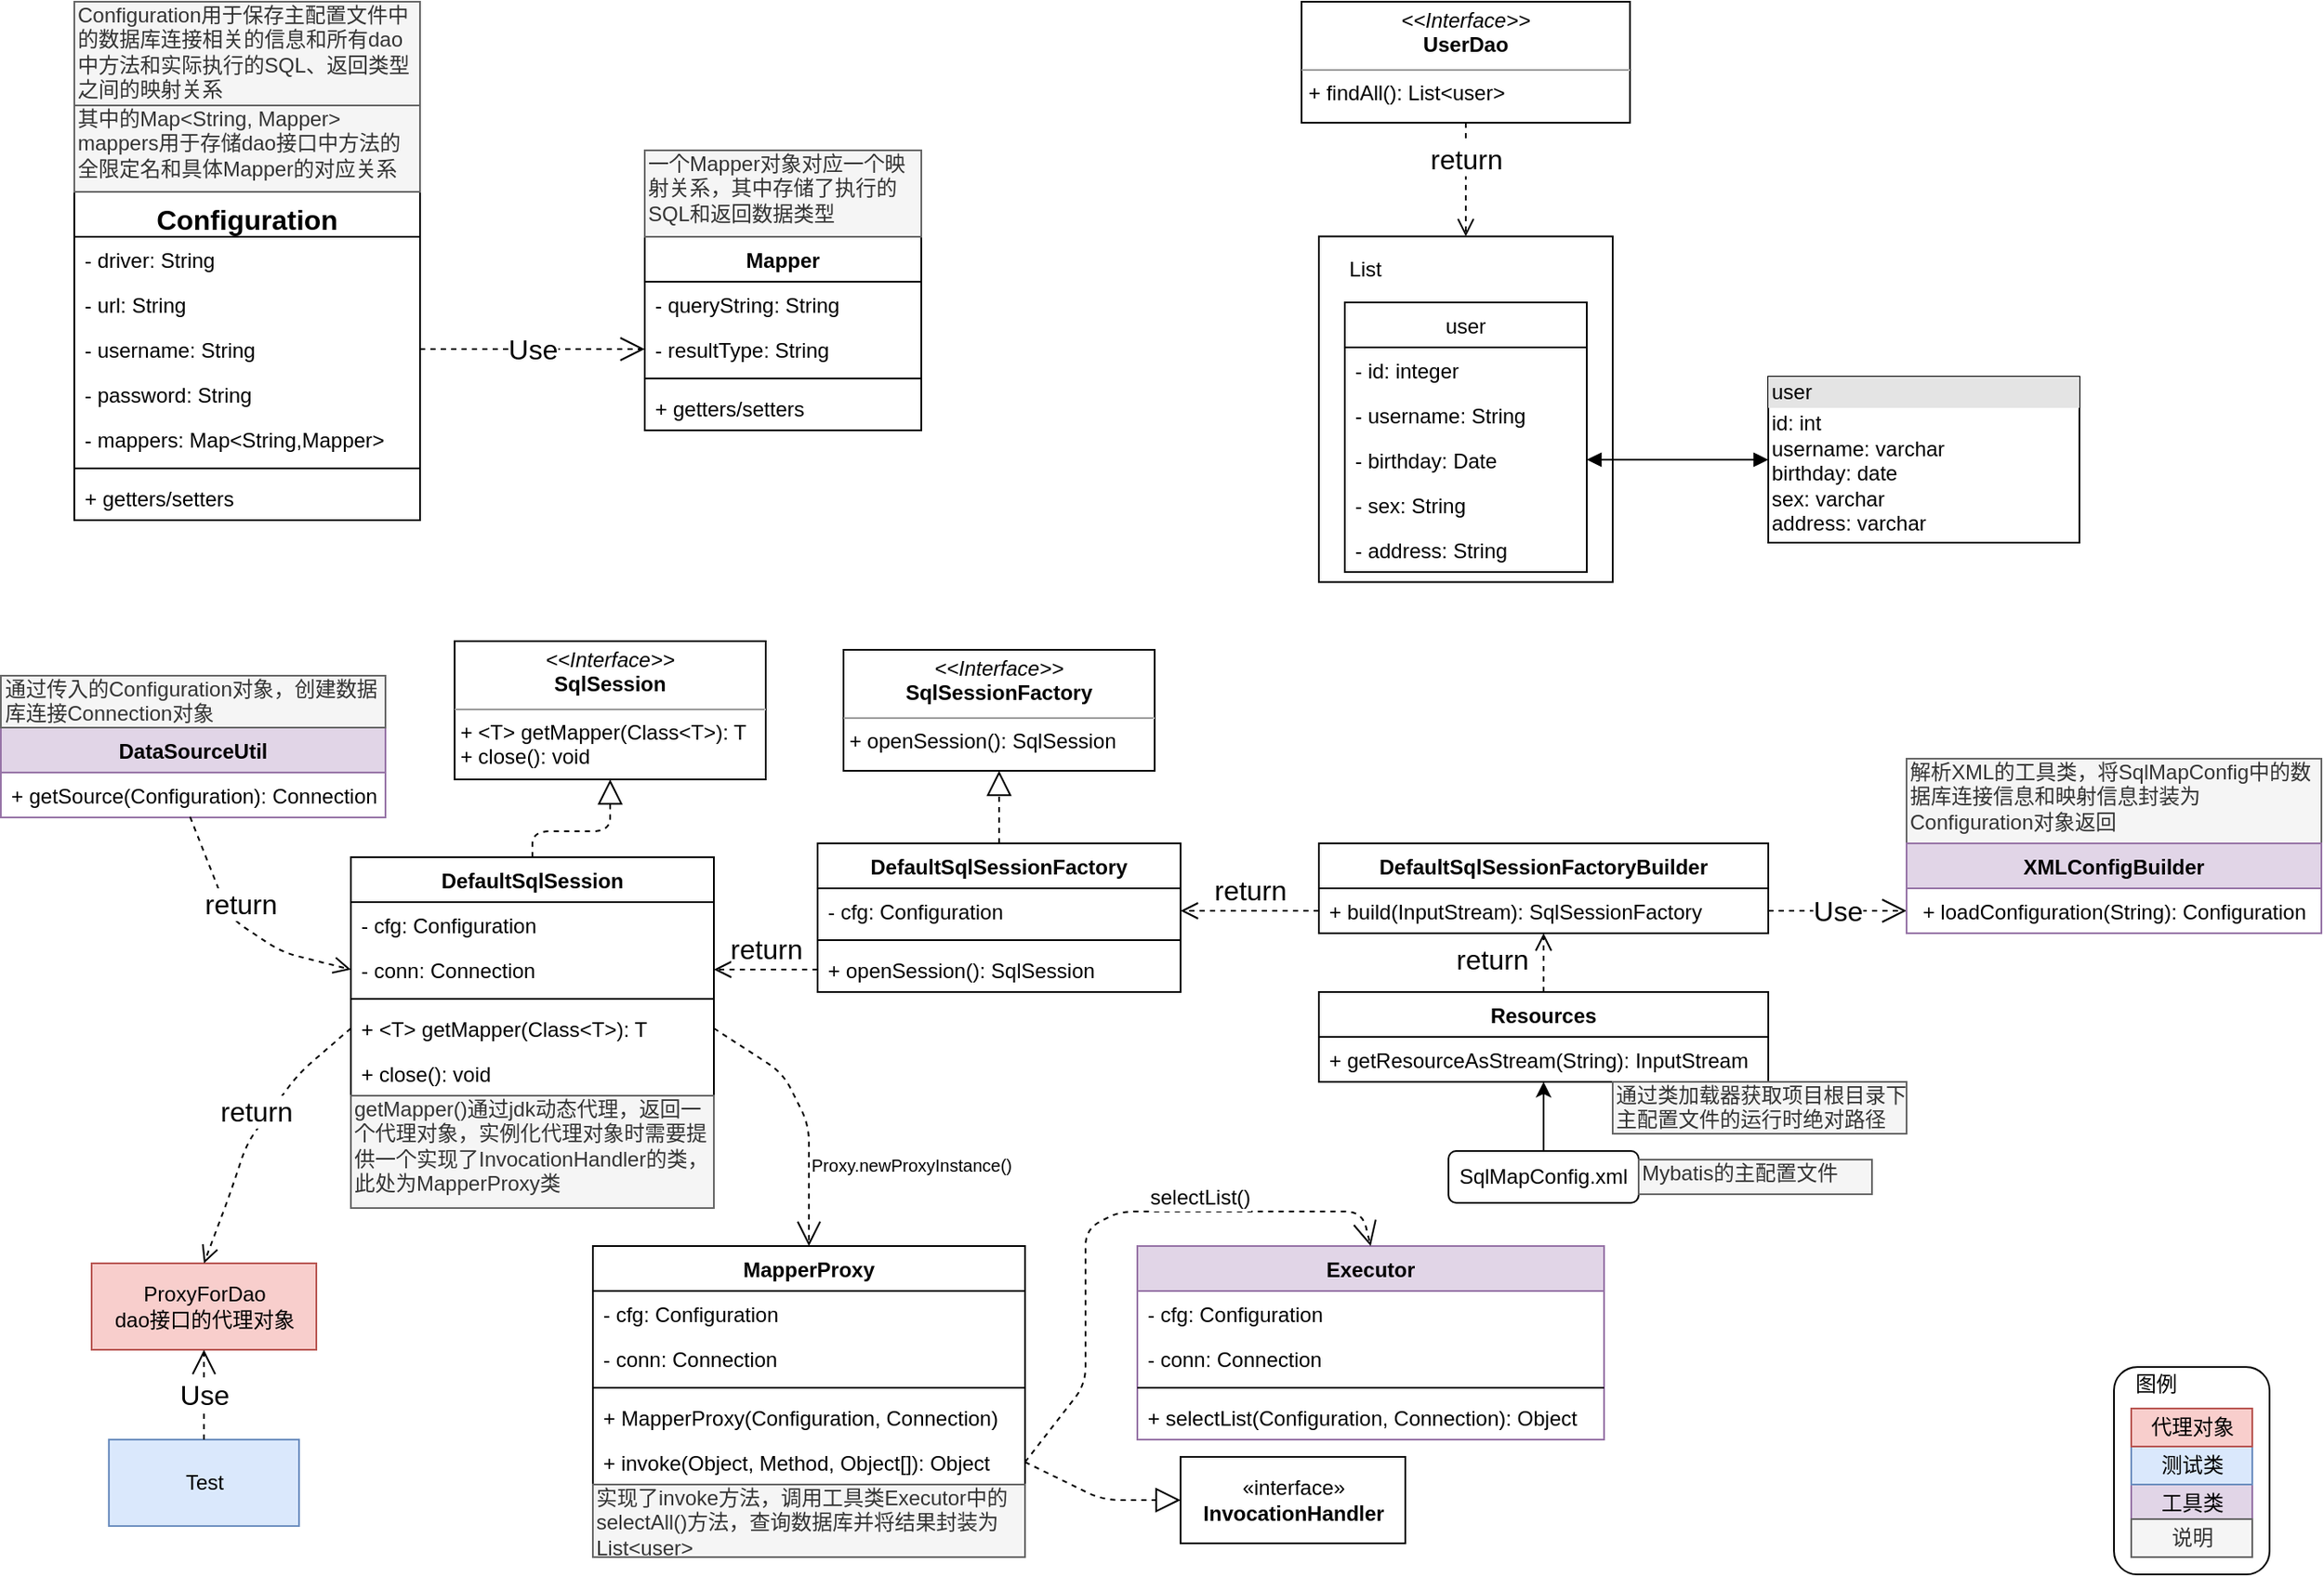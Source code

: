 <mxfile version="12.6.5" type="device"><diagram name="Page-1" id="9f46799a-70d6-7492-0946-bef42562c5a5"><mxGraphModel dx="1065" dy="695" grid="1" gridSize="10" guides="1" tooltips="1" connect="1" arrows="1" fold="1" page="1" pageScale="1" pageWidth="1390" pageHeight="980" background="#ffffff" math="0" shadow="0"><root><mxCell id="0"/><mxCell id="1" parent="0"/><mxCell id="4ibecpYtbdyCECvs_8Fl-6" value="Configuration" style="swimlane;fontStyle=1;align=center;verticalAlign=top;childLayout=stackLayout;horizontal=1;startSize=26;horizontalStack=0;resizeParent=1;resizeParentMax=0;resizeLast=0;collapsible=1;marginBottom=0;fontSize=16;" vertex="1" parent="1"><mxGeometry x="60" y="140" width="200" height="190" as="geometry"><mxRectangle x="300" y="260" width="140" height="26" as="alternateBounds"/></mxGeometry></mxCell><mxCell id="4ibecpYtbdyCECvs_8Fl-7" value="- driver: String" style="text;strokeColor=none;fillColor=none;align=left;verticalAlign=top;spacingLeft=4;spacingRight=4;overflow=hidden;rotatable=0;points=[[0,0.5],[1,0.5]];portConstraint=eastwest;" vertex="1" parent="4ibecpYtbdyCECvs_8Fl-6"><mxGeometry y="26" width="200" height="26" as="geometry"/></mxCell><mxCell id="4ibecpYtbdyCECvs_8Fl-13" value="- url: String" style="text;strokeColor=none;fillColor=none;align=left;verticalAlign=top;spacingLeft=4;spacingRight=4;overflow=hidden;rotatable=0;points=[[0,0.5],[1,0.5]];portConstraint=eastwest;" vertex="1" parent="4ibecpYtbdyCECvs_8Fl-6"><mxGeometry y="52" width="200" height="26" as="geometry"/></mxCell><mxCell id="4ibecpYtbdyCECvs_8Fl-14" value="- username: String" style="text;strokeColor=none;fillColor=none;align=left;verticalAlign=top;spacingLeft=4;spacingRight=4;overflow=hidden;rotatable=0;points=[[0,0.5],[1,0.5]];portConstraint=eastwest;" vertex="1" parent="4ibecpYtbdyCECvs_8Fl-6"><mxGeometry y="78" width="200" height="26" as="geometry"/></mxCell><mxCell id="4ibecpYtbdyCECvs_8Fl-15" value="- password: String" style="text;strokeColor=none;fillColor=none;align=left;verticalAlign=top;spacingLeft=4;spacingRight=4;overflow=hidden;rotatable=0;points=[[0,0.5],[1,0.5]];portConstraint=eastwest;" vertex="1" parent="4ibecpYtbdyCECvs_8Fl-6"><mxGeometry y="104" width="200" height="26" as="geometry"/></mxCell><mxCell id="4ibecpYtbdyCECvs_8Fl-16" value="- mappers: Map&lt;String,Mapper&gt;" style="text;strokeColor=none;fillColor=none;align=left;verticalAlign=top;spacingLeft=4;spacingRight=4;overflow=hidden;rotatable=0;points=[[0,0.5],[1,0.5]];portConstraint=eastwest;" vertex="1" parent="4ibecpYtbdyCECvs_8Fl-6"><mxGeometry y="130" width="200" height="26" as="geometry"/></mxCell><mxCell id="4ibecpYtbdyCECvs_8Fl-8" value="" style="line;strokeWidth=1;fillColor=none;align=left;verticalAlign=middle;spacingTop=-1;spacingLeft=3;spacingRight=3;rotatable=0;labelPosition=right;points=[];portConstraint=eastwest;" vertex="1" parent="4ibecpYtbdyCECvs_8Fl-6"><mxGeometry y="156" width="200" height="8" as="geometry"/></mxCell><mxCell id="4ibecpYtbdyCECvs_8Fl-9" value="+ getters/setters" style="text;strokeColor=none;fillColor=none;align=left;verticalAlign=top;spacingLeft=4;spacingRight=4;overflow=hidden;rotatable=0;points=[[0,0.5],[1,0.5]];portConstraint=eastwest;" vertex="1" parent="4ibecpYtbdyCECvs_8Fl-6"><mxGeometry y="164" width="200" height="26" as="geometry"/></mxCell><mxCell id="4ibecpYtbdyCECvs_8Fl-17" value="Mapper" style="swimlane;fontStyle=1;align=center;verticalAlign=top;childLayout=stackLayout;horizontal=1;startSize=26;horizontalStack=0;resizeParent=1;resizeParentMax=0;resizeLast=0;collapsible=1;marginBottom=0;" vertex="1" parent="1"><mxGeometry x="390" y="166" width="160" height="112" as="geometry"><mxRectangle x="330" y="40" width="80" height="26" as="alternateBounds"/></mxGeometry></mxCell><mxCell id="4ibecpYtbdyCECvs_8Fl-18" value="- queryString: String" style="text;strokeColor=none;fillColor=none;align=left;verticalAlign=top;spacingLeft=4;spacingRight=4;overflow=hidden;rotatable=0;points=[[0,0.5],[1,0.5]];portConstraint=eastwest;" vertex="1" parent="4ibecpYtbdyCECvs_8Fl-17"><mxGeometry y="26" width="160" height="26" as="geometry"/></mxCell><mxCell id="4ibecpYtbdyCECvs_8Fl-21" value="- resultType: String" style="text;strokeColor=none;fillColor=none;align=left;verticalAlign=top;spacingLeft=4;spacingRight=4;overflow=hidden;rotatable=0;points=[[0,0.5],[1,0.5]];portConstraint=eastwest;" vertex="1" parent="4ibecpYtbdyCECvs_8Fl-17"><mxGeometry y="52" width="160" height="26" as="geometry"/></mxCell><mxCell id="4ibecpYtbdyCECvs_8Fl-19" value="" style="line;strokeWidth=1;fillColor=none;align=left;verticalAlign=middle;spacingTop=-1;spacingLeft=3;spacingRight=3;rotatable=0;labelPosition=right;points=[];portConstraint=eastwest;" vertex="1" parent="4ibecpYtbdyCECvs_8Fl-17"><mxGeometry y="78" width="160" height="8" as="geometry"/></mxCell><mxCell id="4ibecpYtbdyCECvs_8Fl-22" value="+ getters/setters" style="text;strokeColor=none;fillColor=none;align=left;verticalAlign=top;spacingLeft=4;spacingRight=4;overflow=hidden;rotatable=0;points=[[0,0.5],[1,0.5]];portConstraint=eastwest;" vertex="1" parent="4ibecpYtbdyCECvs_8Fl-17"><mxGeometry y="86" width="160" height="26" as="geometry"/></mxCell><mxCell id="4ibecpYtbdyCECvs_8Fl-26" value="Use" style="endArrow=open;endSize=12;dashed=1;html=1;fontSize=16;entryX=0;entryY=0.5;entryDx=0;entryDy=0;exitX=1;exitY=0.5;exitDx=0;exitDy=0;" edge="1" parent="1" source="4ibecpYtbdyCECvs_8Fl-14" target="4ibecpYtbdyCECvs_8Fl-21"><mxGeometry width="160" relative="1" as="geometry"><mxPoint x="260" y="230" as="sourcePoint"/><mxPoint x="390" y="230" as="targetPoint"/></mxGeometry></mxCell><mxCell id="4ibecpYtbdyCECvs_8Fl-27" value="&lt;div style=&quot;box-sizing: border-box ; width: 100% ; background: #e4e4e4 ; padding: 2px&quot;&gt;user&lt;/div&gt;&lt;table style=&quot;width: 100% ; font-size: 1em&quot; cellpadding=&quot;2&quot; cellspacing=&quot;0&quot;&gt;&lt;tbody&gt;&lt;tr&gt;&lt;td&gt;id: int&amp;nbsp; &amp;nbsp; &amp;nbsp; &amp;nbsp; &amp;nbsp; &amp;nbsp;&amp;nbsp;&lt;br&gt;username: varchar&lt;br&gt;birthday: date&lt;br&gt;sex: varchar&lt;br&gt;address: varchar&lt;/td&gt;&lt;td&gt;&lt;br&gt;&lt;/td&gt;&lt;/tr&gt;&lt;tr&gt;&lt;td&gt;&lt;br&gt;&lt;/td&gt;&lt;td&gt;&lt;br&gt;&lt;/td&gt;&lt;/tr&gt;&lt;tr&gt;&lt;td&gt;&lt;/td&gt;&lt;td&gt;&lt;br&gt;&lt;/td&gt;&lt;/tr&gt;&lt;/tbody&gt;&lt;/table&gt;" style="verticalAlign=top;align=left;overflow=fill;html=1;fillColor=none;gradientColor=none;" vertex="1" parent="1"><mxGeometry x="1040" y="247" width="180" height="96" as="geometry"/></mxCell><mxCell id="4ibecpYtbdyCECvs_8Fl-28" value="user" style="swimlane;fontStyle=0;childLayout=stackLayout;horizontal=1;startSize=26;fillColor=none;horizontalStack=0;resizeParent=1;resizeParentMax=0;resizeLast=0;collapsible=1;marginBottom=0;" vertex="1" parent="1"><mxGeometry x="795" y="204" width="140" height="156" as="geometry"/></mxCell><mxCell id="4ibecpYtbdyCECvs_8Fl-29" value="- id: integer" style="text;strokeColor=none;fillColor=none;align=left;verticalAlign=top;spacingLeft=4;spacingRight=4;overflow=hidden;rotatable=0;points=[[0,0.5],[1,0.5]];portConstraint=eastwest;" vertex="1" parent="4ibecpYtbdyCECvs_8Fl-28"><mxGeometry y="26" width="140" height="26" as="geometry"/></mxCell><mxCell id="4ibecpYtbdyCECvs_8Fl-30" value="- username: String" style="text;strokeColor=none;fillColor=none;align=left;verticalAlign=top;spacingLeft=4;spacingRight=4;overflow=hidden;rotatable=0;points=[[0,0.5],[1,0.5]];portConstraint=eastwest;" vertex="1" parent="4ibecpYtbdyCECvs_8Fl-28"><mxGeometry y="52" width="140" height="26" as="geometry"/></mxCell><mxCell id="4ibecpYtbdyCECvs_8Fl-31" value="- birthday: Date" style="text;strokeColor=none;fillColor=none;align=left;verticalAlign=top;spacingLeft=4;spacingRight=4;overflow=hidden;rotatable=0;points=[[0,0.5],[1,0.5]];portConstraint=eastwest;" vertex="1" parent="4ibecpYtbdyCECvs_8Fl-28"><mxGeometry y="78" width="140" height="26" as="geometry"/></mxCell><mxCell id="4ibecpYtbdyCECvs_8Fl-32" value="- sex: String" style="text;strokeColor=none;fillColor=none;align=left;verticalAlign=top;spacingLeft=4;spacingRight=4;overflow=hidden;rotatable=0;points=[[0,0.5],[1,0.5]];portConstraint=eastwest;" vertex="1" parent="4ibecpYtbdyCECvs_8Fl-28"><mxGeometry y="104" width="140" height="26" as="geometry"/></mxCell><mxCell id="4ibecpYtbdyCECvs_8Fl-33" value="- address: String" style="text;strokeColor=none;fillColor=none;align=left;verticalAlign=top;spacingLeft=4;spacingRight=4;overflow=hidden;rotatable=0;points=[[0,0.5],[1,0.5]];portConstraint=eastwest;" vertex="1" parent="4ibecpYtbdyCECvs_8Fl-28"><mxGeometry y="130" width="140" height="26" as="geometry"/></mxCell><mxCell id="4ibecpYtbdyCECvs_8Fl-36" value="DefaultSqlSession" style="swimlane;fontStyle=1;align=center;verticalAlign=top;childLayout=stackLayout;horizontal=1;startSize=26;horizontalStack=0;resizeParent=1;resizeParentMax=0;resizeLast=0;collapsible=1;marginBottom=0;fillColor=none;gradientColor=none;" vertex="1" parent="1"><mxGeometry x="220" y="525" width="210" height="138" as="geometry"/></mxCell><mxCell id="4ibecpYtbdyCECvs_8Fl-37" value="- cfg: Configuration" style="text;strokeColor=none;fillColor=none;align=left;verticalAlign=top;spacingLeft=4;spacingRight=4;overflow=hidden;rotatable=0;points=[[0,0.5],[1,0.5]];portConstraint=eastwest;" vertex="1" parent="4ibecpYtbdyCECvs_8Fl-36"><mxGeometry y="26" width="210" height="26" as="geometry"/></mxCell><mxCell id="4ibecpYtbdyCECvs_8Fl-40" value="- conn: Connection" style="text;strokeColor=none;fillColor=none;align=left;verticalAlign=top;spacingLeft=4;spacingRight=4;overflow=hidden;rotatable=0;points=[[0,0.5],[1,0.5]];portConstraint=eastwest;" vertex="1" parent="4ibecpYtbdyCECvs_8Fl-36"><mxGeometry y="52" width="210" height="26" as="geometry"/></mxCell><mxCell id="4ibecpYtbdyCECvs_8Fl-38" value="" style="line;strokeWidth=1;fillColor=none;align=left;verticalAlign=middle;spacingTop=-1;spacingLeft=3;spacingRight=3;rotatable=0;labelPosition=right;points=[];portConstraint=eastwest;" vertex="1" parent="4ibecpYtbdyCECvs_8Fl-36"><mxGeometry y="78" width="210" height="8" as="geometry"/></mxCell><mxCell id="4ibecpYtbdyCECvs_8Fl-39" value="+ &lt;T&gt; getMapper(Class&lt;T&gt;): T" style="text;strokeColor=none;fillColor=none;align=left;verticalAlign=top;spacingLeft=4;spacingRight=4;overflow=hidden;rotatable=0;points=[[0,0.5],[1,0.5]];portConstraint=eastwest;" vertex="1" parent="4ibecpYtbdyCECvs_8Fl-36"><mxGeometry y="86" width="210" height="26" as="geometry"/></mxCell><mxCell id="4ibecpYtbdyCECvs_8Fl-41" value="+ close(): void" style="text;strokeColor=none;fillColor=none;align=left;verticalAlign=top;spacingLeft=4;spacingRight=4;overflow=hidden;rotatable=0;points=[[0,0.5],[1,0.5]];portConstraint=eastwest;" vertex="1" parent="4ibecpYtbdyCECvs_8Fl-36"><mxGeometry y="112" width="210" height="26" as="geometry"/></mxCell><mxCell id="4ibecpYtbdyCECvs_8Fl-42" value="" style="endArrow=block;dashed=1;endFill=0;endSize=12;html=1;fontSize=16;exitX=0.5;exitY=0;exitDx=0;exitDy=0;entryX=0.5;entryY=1;entryDx=0;entryDy=0;" edge="1" parent="1" source="4ibecpYtbdyCECvs_8Fl-36" target="4ibecpYtbdyCECvs_8Fl-58"><mxGeometry width="160" relative="1" as="geometry"><mxPoint x="220" y="685" as="sourcePoint"/><mxPoint x="325" y="465" as="targetPoint"/><Array as="points"><mxPoint x="325" y="510"/><mxPoint x="370" y="510"/></Array></mxGeometry></mxCell><mxCell id="4ibecpYtbdyCECvs_8Fl-43" value="DefaultSqlSessionFactory" style="swimlane;fontStyle=1;align=center;verticalAlign=top;childLayout=stackLayout;horizontal=1;startSize=26;horizontalStack=0;resizeParent=1;resizeParentMax=0;resizeLast=0;collapsible=1;marginBottom=0;fillColor=none;gradientColor=none;" vertex="1" parent="1"><mxGeometry x="490" y="517" width="210" height="86" as="geometry"/></mxCell><mxCell id="4ibecpYtbdyCECvs_8Fl-44" value="- cfg: Configuration" style="text;strokeColor=none;fillColor=none;align=left;verticalAlign=top;spacingLeft=4;spacingRight=4;overflow=hidden;rotatable=0;points=[[0,0.5],[1,0.5]];portConstraint=eastwest;" vertex="1" parent="4ibecpYtbdyCECvs_8Fl-43"><mxGeometry y="26" width="210" height="26" as="geometry"/></mxCell><mxCell id="4ibecpYtbdyCECvs_8Fl-46" value="" style="line;strokeWidth=1;fillColor=none;align=left;verticalAlign=middle;spacingTop=-1;spacingLeft=3;spacingRight=3;rotatable=0;labelPosition=right;points=[];portConstraint=eastwest;" vertex="1" parent="4ibecpYtbdyCECvs_8Fl-43"><mxGeometry y="52" width="210" height="8" as="geometry"/></mxCell><mxCell id="4ibecpYtbdyCECvs_8Fl-47" value="+ openSession(): SqlSession" style="text;strokeColor=none;fillColor=none;align=left;verticalAlign=top;spacingLeft=4;spacingRight=4;overflow=hidden;rotatable=0;points=[[0,0.5],[1,0.5]];portConstraint=eastwest;" vertex="1" parent="4ibecpYtbdyCECvs_8Fl-43"><mxGeometry y="60" width="210" height="26" as="geometry"/></mxCell><mxCell id="4ibecpYtbdyCECvs_8Fl-49" value="" style="endArrow=block;dashed=1;endFill=0;endSize=12;html=1;fontSize=16;entryX=0.5;entryY=1;entryDx=0;entryDy=0;exitX=0.5;exitY=0;exitDx=0;exitDy=0;" edge="1" parent="1" source="4ibecpYtbdyCECvs_8Fl-43" target="4ibecpYtbdyCECvs_8Fl-61"><mxGeometry width="160" relative="1" as="geometry"><mxPoint x="590" y="525" as="sourcePoint"/><mxPoint x="595" y="465" as="targetPoint"/></mxGeometry></mxCell><mxCell id="4ibecpYtbdyCECvs_8Fl-51" value="DefaultSqlSessionFactoryBuilder" style="swimlane;fontStyle=1;align=center;verticalAlign=top;childLayout=stackLayout;horizontal=1;startSize=26;horizontalStack=0;resizeParent=1;resizeParentMax=0;resizeLast=0;collapsible=1;marginBottom=0;fillColor=none;gradientColor=none;" vertex="1" parent="1"><mxGeometry x="780" y="517" width="260" height="52" as="geometry"/></mxCell><mxCell id="4ibecpYtbdyCECvs_8Fl-54" value="+ build(InputStream): SqlSessionFactory" style="text;strokeColor=none;fillColor=none;align=left;verticalAlign=top;spacingLeft=4;spacingRight=4;overflow=hidden;rotatable=0;points=[[0,0.5],[1,0.5]];portConstraint=eastwest;" vertex="1" parent="4ibecpYtbdyCECvs_8Fl-51"><mxGeometry y="26" width="260" height="26" as="geometry"/></mxCell><mxCell id="4ibecpYtbdyCECvs_8Fl-58" value="&lt;p style=&quot;margin: 0px ; margin-top: 4px ; text-align: center&quot;&gt;&lt;i&gt;&amp;lt;&amp;lt;Interface&amp;gt;&amp;gt;&lt;/i&gt;&lt;br&gt;&lt;b&gt;SqlSession&lt;/b&gt;&lt;br&gt;&lt;/p&gt;&lt;hr size=&quot;1&quot;&gt;&lt;p style=&quot;margin: 0px ; margin-left: 4px&quot;&gt;&lt;/p&gt;&amp;nbsp;+ &amp;lt;T&amp;gt; getMapper(Class&amp;lt;T&amp;gt;): T&lt;br&gt;&lt;span&gt;&amp;nbsp;+ close(): void&lt;/span&gt;" style="verticalAlign=top;align=left;overflow=fill;fontSize=12;fontFamily=Helvetica;html=1;fillColor=none;gradientColor=none;" vertex="1" parent="1"><mxGeometry x="280" y="400" width="180" height="80" as="geometry"/></mxCell><mxCell id="4ibecpYtbdyCECvs_8Fl-61" value="&lt;p style=&quot;margin: 0px ; margin-top: 4px ; text-align: center&quot;&gt;&lt;i&gt;&amp;lt;&amp;lt;Interface&amp;gt;&amp;gt;&lt;/i&gt;&lt;br&gt;&lt;b&gt;SqlSessionFactory&lt;/b&gt;&lt;br&gt;&lt;/p&gt;&lt;hr size=&quot;1&quot;&gt;&lt;p style=&quot;margin: 0px ; margin-left: 4px&quot;&gt;&lt;/p&gt;&amp;nbsp;+ openSession(): SqlSession" style="verticalAlign=top;align=left;overflow=fill;fontSize=12;fontFamily=Helvetica;html=1;fillColor=none;gradientColor=none;" vertex="1" parent="1"><mxGeometry x="505" y="405" width="180" height="70" as="geometry"/></mxCell><mxCell id="4ibecpYtbdyCECvs_8Fl-62" value="return" style="html=1;verticalAlign=bottom;endArrow=open;dashed=1;endSize=8;fontSize=16;exitX=0;exitY=0.5;exitDx=0;exitDy=0;entryX=1;entryY=0.5;entryDx=0;entryDy=0;" edge="1" parent="1" source="4ibecpYtbdyCECvs_8Fl-54" target="4ibecpYtbdyCECvs_8Fl-44"><mxGeometry relative="1" as="geometry"><mxPoint x="790" y="625" as="sourcePoint"/><mxPoint x="710" y="625" as="targetPoint"/></mxGeometry></mxCell><mxCell id="4ibecpYtbdyCECvs_8Fl-63" value="return" style="html=1;verticalAlign=bottom;endArrow=open;dashed=1;endSize=8;fontSize=16;exitX=0;exitY=0.5;exitDx=0;exitDy=0;entryX=1;entryY=0.5;entryDx=0;entryDy=0;" edge="1" parent="1" source="4ibecpYtbdyCECvs_8Fl-47" target="4ibecpYtbdyCECvs_8Fl-40"><mxGeometry relative="1" as="geometry"><mxPoint x="520.0" y="635" as="sourcePoint"/><mxPoint x="440" y="635" as="targetPoint"/></mxGeometry></mxCell><mxCell id="4ibecpYtbdyCECvs_8Fl-64" value="ProxyForDao&lt;br&gt;dao接口的代理对象" style="html=1;fillColor=#f8cecc;strokeColor=#b85450;" vertex="1" parent="1"><mxGeometry x="70" y="760" width="130" height="50" as="geometry"/></mxCell><mxCell id="4ibecpYtbdyCECvs_8Fl-65" value="return" style="html=1;verticalAlign=bottom;endArrow=open;dashed=1;endSize=8;fontSize=16;entryX=0.5;entryY=0;entryDx=0;entryDy=0;exitX=0;exitY=0.5;exitDx=0;exitDy=0;" edge="1" parent="1" source="4ibecpYtbdyCECvs_8Fl-39" target="4ibecpYtbdyCECvs_8Fl-64"><mxGeometry relative="1" as="geometry"><mxPoint x="500" y="600.0" as="sourcePoint"/><mxPoint x="440" y="600.0" as="targetPoint"/><Array as="points"><mxPoint x="190" y="650"/><mxPoint x="160" y="690"/><mxPoint x="150" y="720"/></Array></mxGeometry></mxCell><mxCell id="4ibecpYtbdyCECvs_8Fl-67" value="" style="endArrow=block;startArrow=block;endFill=1;startFill=1;html=1;fontSize=16;exitX=1;exitY=0.5;exitDx=0;exitDy=0;entryX=0;entryY=0.5;entryDx=0;entryDy=0;" edge="1" parent="1" source="4ibecpYtbdyCECvs_8Fl-31" target="4ibecpYtbdyCECvs_8Fl-27"><mxGeometry width="160" relative="1" as="geometry"><mxPoint x="860" y="454" as="sourcePoint"/><mxPoint x="1020" y="454" as="targetPoint"/></mxGeometry></mxCell><mxCell id="4ibecpYtbdyCECvs_8Fl-68" value="&lt;p style=&quot;margin: 0px ; margin-top: 4px ; text-align: center&quot;&gt;&lt;i&gt;&amp;lt;&amp;lt;Interface&amp;gt;&amp;gt;&lt;/i&gt;&lt;br&gt;&lt;b&gt;UserDao&lt;/b&gt;&lt;/p&gt;&lt;hr size=&quot;1&quot;&gt;&lt;p style=&quot;margin: 0px ; margin-left: 4px&quot;&gt;&lt;/p&gt;&lt;p style=&quot;margin: 0px ; margin-left: 4px&quot;&gt;+ findAll(): List&amp;lt;user&amp;gt;&lt;br&gt;&lt;br&gt;&lt;/p&gt;" style="verticalAlign=top;align=left;overflow=fill;fontSize=12;fontFamily=Helvetica;html=1;fillColor=none;gradientColor=none;" vertex="1" parent="1"><mxGeometry x="770" y="30" width="190" height="70" as="geometry"/></mxCell><mxCell id="4ibecpYtbdyCECvs_8Fl-70" value="return" style="html=1;verticalAlign=bottom;endArrow=open;dashed=1;endSize=8;fontSize=16;exitX=0.5;exitY=1;exitDx=0;exitDy=0;entryX=0.5;entryY=0;entryDx=0;entryDy=0;" edge="1" parent="1" source="4ibecpYtbdyCECvs_8Fl-68" target="4ibecpYtbdyCECvs_8Fl-71"><mxGeometry relative="1" as="geometry"><mxPoint x="930" y="150" as="sourcePoint"/><mxPoint x="850" y="150" as="targetPoint"/></mxGeometry></mxCell><mxCell id="4ibecpYtbdyCECvs_8Fl-73" value="" style="group" vertex="1" connectable="0" parent="1"><mxGeometry x="780" y="170" width="170" height="200" as="geometry"/></mxCell><mxCell id="4ibecpYtbdyCECvs_8Fl-71" value="" style="rounded=0;whiteSpace=wrap;html=1;fillColor=none;gradientColor=none;" vertex="1" parent="4ibecpYtbdyCECvs_8Fl-73"><mxGeometry y="-4.211" width="170" height="200" as="geometry"/></mxCell><mxCell id="4ibecpYtbdyCECvs_8Fl-72" value="List" style="text;html=1;strokeColor=none;fillColor=none;align=center;verticalAlign=middle;whiteSpace=wrap;rounded=0;" vertex="1" parent="4ibecpYtbdyCECvs_8Fl-73"><mxGeometry x="8.947" y="4.211" width="35.789" height="21.053" as="geometry"/></mxCell><mxCell id="4ibecpYtbdyCECvs_8Fl-74" value="Resources" style="swimlane;fontStyle=1;align=center;verticalAlign=top;childLayout=stackLayout;horizontal=1;startSize=26;horizontalStack=0;resizeParent=1;resizeParentMax=0;resizeLast=0;collapsible=1;marginBottom=0;fillColor=none;gradientColor=none;" vertex="1" parent="1"><mxGeometry x="780" y="603" width="260" height="52" as="geometry"/></mxCell><mxCell id="4ibecpYtbdyCECvs_8Fl-75" value="+ getResourceAsStream(String): InputStream" style="text;strokeColor=none;fillColor=none;align=left;verticalAlign=top;spacingLeft=4;spacingRight=4;overflow=hidden;rotatable=0;points=[[0,0.5],[1,0.5]];portConstraint=eastwest;" vertex="1" parent="4ibecpYtbdyCECvs_8Fl-74"><mxGeometry y="26" width="260" height="26" as="geometry"/></mxCell><mxCell id="4ibecpYtbdyCECvs_8Fl-76" value="return" style="html=1;verticalAlign=bottom;endArrow=open;dashed=1;endSize=8;fontSize=16;exitX=0.5;exitY=0;exitDx=0;exitDy=0;entryX=0.5;entryY=1;entryDx=0;entryDy=0;" edge="1" parent="1" source="4ibecpYtbdyCECvs_8Fl-74" target="4ibecpYtbdyCECvs_8Fl-51"><mxGeometry x="-0.565" y="30" relative="1" as="geometry"><mxPoint x="750" y="665" as="sourcePoint"/><mxPoint x="910" y="585" as="targetPoint"/><mxPoint as="offset"/></mxGeometry></mxCell><mxCell id="4ibecpYtbdyCECvs_8Fl-80" style="edgeStyle=orthogonalEdgeStyle;rounded=0;orthogonalLoop=1;jettySize=auto;html=1;fontSize=16;exitX=0.5;exitY=0;exitDx=0;exitDy=0;" edge="1" parent="1" source="4ibecpYtbdyCECvs_8Fl-79" target="4ibecpYtbdyCECvs_8Fl-74"><mxGeometry relative="1" as="geometry"/></mxCell><mxCell id="4ibecpYtbdyCECvs_8Fl-79" value="SqlMapConfig.xml" style="rounded=1;whiteSpace=wrap;html=1;fillColor=none;gradientColor=none;" vertex="1" parent="1"><mxGeometry x="855" y="695" width="110" height="30" as="geometry"/></mxCell><mxCell id="4ibecpYtbdyCECvs_8Fl-83" value="Use" style="endArrow=open;endSize=12;dashed=1;html=1;fontSize=16;exitX=1;exitY=0.5;exitDx=0;exitDy=0;entryX=0;entryY=0.5;entryDx=0;entryDy=0;" edge="1" parent="1" source="4ibecpYtbdyCECvs_8Fl-54" target="4ibecpYtbdyCECvs_8Fl-126"><mxGeometry width="160" relative="1" as="geometry"><mxPoint x="1070" y="625" as="sourcePoint"/><mxPoint x="1120" y="556.5" as="targetPoint"/></mxGeometry></mxCell><mxCell id="4ibecpYtbdyCECvs_8Fl-84" value="Configuration用于保存主配置文件中的数据库连接相关的信息和所有dao中方法和实际执行的SQL、返回类型之间的映射关系" style="shape=note;whiteSpace=wrap;html=1;size=0;verticalAlign=top;align=left;spacingTop=-6;fillColor=#f5f5f5;strokeColor=#666666;fontColor=#333333;" vertex="1" parent="1"><mxGeometry x="60" y="30" width="200" height="60" as="geometry"/></mxCell><mxCell id="4ibecpYtbdyCECvs_8Fl-85" value="一个Mapper对象对应一个映射关系，其中存储了执行的SQL和返回数据类型" style="shape=note;whiteSpace=wrap;html=1;size=0;verticalAlign=top;align=left;spacingTop=-6;fillColor=#f5f5f5;strokeColor=#666666;fontColor=#333333;" vertex="1" parent="1"><mxGeometry x="390" y="116" width="160" height="50" as="geometry"/></mxCell><mxCell id="4ibecpYtbdyCECvs_8Fl-86" value="其中的Map&amp;lt;String, Mapper&amp;gt; mappers用于存储dao接口中方法的全限定名和具体Mapper的对应关系" style="shape=note;whiteSpace=wrap;html=1;size=0;verticalAlign=top;align=left;spacingTop=-6;fillColor=#f5f5f5;strokeColor=#666666;fontColor=#333333;" vertex="1" parent="1"><mxGeometry x="60" y="90" width="200" height="50" as="geometry"/></mxCell><mxCell id="4ibecpYtbdyCECvs_8Fl-87" value="通过类加载器获取项目根目录下主配置文件的运行时绝对路径" style="shape=note;whiteSpace=wrap;html=1;size=0;verticalAlign=top;align=left;spacingTop=-6;fillColor=#f5f5f5;strokeColor=#666666;fontColor=#333333;" vertex="1" parent="1"><mxGeometry x="950" y="655" width="170" height="30" as="geometry"/></mxCell><mxCell id="4ibecpYtbdyCECvs_8Fl-88" value="getMapper()通过jdk动态代理，返回一个代理对象，实例化代理对象时需要提供一个实现了InvocationHandler的类，此处为MapperProxy类" style="shape=note;whiteSpace=wrap;html=1;size=0;verticalAlign=top;align=left;spacingTop=-6;fillColor=#f5f5f5;strokeColor=#666666;fontColor=#333333;" vertex="1" parent="1"><mxGeometry x="220" y="663" width="210" height="65" as="geometry"/></mxCell><mxCell id="4ibecpYtbdyCECvs_8Fl-89" value="MapperProxy" style="swimlane;fontStyle=1;align=center;verticalAlign=top;childLayout=stackLayout;horizontal=1;startSize=26;horizontalStack=0;resizeParent=1;resizeParentMax=0;resizeLast=0;collapsible=1;marginBottom=0;fillColor=none;gradientColor=none;" vertex="1" parent="1"><mxGeometry x="360" y="750" width="250" height="138" as="geometry"/></mxCell><mxCell id="4ibecpYtbdyCECvs_8Fl-90" value="- cfg: Configuration" style="text;strokeColor=none;fillColor=none;align=left;verticalAlign=top;spacingLeft=4;spacingRight=4;overflow=hidden;rotatable=0;points=[[0,0.5],[1,0.5]];portConstraint=eastwest;" vertex="1" parent="4ibecpYtbdyCECvs_8Fl-89"><mxGeometry y="26" width="250" height="26" as="geometry"/></mxCell><mxCell id="4ibecpYtbdyCECvs_8Fl-93" value="- conn: Connection" style="text;strokeColor=none;fillColor=none;align=left;verticalAlign=top;spacingLeft=4;spacingRight=4;overflow=hidden;rotatable=0;points=[[0,0.5],[1,0.5]];portConstraint=eastwest;" vertex="1" parent="4ibecpYtbdyCECvs_8Fl-89"><mxGeometry y="52" width="250" height="26" as="geometry"/></mxCell><mxCell id="4ibecpYtbdyCECvs_8Fl-91" value="" style="line;strokeWidth=1;fillColor=none;align=left;verticalAlign=middle;spacingTop=-1;spacingLeft=3;spacingRight=3;rotatable=0;labelPosition=right;points=[];portConstraint=eastwest;" vertex="1" parent="4ibecpYtbdyCECvs_8Fl-89"><mxGeometry y="78" width="250" height="8" as="geometry"/></mxCell><mxCell id="4ibecpYtbdyCECvs_8Fl-92" value="+ MapperProxy(Configuration, Connection)" style="text;strokeColor=none;fillColor=none;align=left;verticalAlign=top;spacingLeft=4;spacingRight=4;overflow=hidden;rotatable=0;points=[[0,0.5],[1,0.5]];portConstraint=eastwest;" vertex="1" parent="4ibecpYtbdyCECvs_8Fl-89"><mxGeometry y="86" width="250" height="26" as="geometry"/></mxCell><mxCell id="4ibecpYtbdyCECvs_8Fl-94" value="+ invoke(Object, Method, Object[]): Object" style="text;strokeColor=none;fillColor=none;align=left;verticalAlign=top;spacingLeft=4;spacingRight=4;overflow=hidden;rotatable=0;points=[[0,0.5],[1,0.5]];portConstraint=eastwest;" vertex="1" parent="4ibecpYtbdyCECvs_8Fl-89"><mxGeometry y="112" width="250" height="26" as="geometry"/></mxCell><mxCell id="4ibecpYtbdyCECvs_8Fl-95" value="«interface»&lt;br&gt;&lt;b&gt;InvocationHandler&lt;/b&gt;" style="html=1;fillColor=none;gradientColor=none;" vertex="1" parent="1"><mxGeometry x="700" y="872" width="130" height="50" as="geometry"/></mxCell><mxCell id="4ibecpYtbdyCECvs_8Fl-96" value="" style="endArrow=block;dashed=1;endFill=0;endSize=12;html=1;fontSize=16;exitX=1;exitY=0.5;exitDx=0;exitDy=0;entryX=0;entryY=0.5;entryDx=0;entryDy=0;" edge="1" parent="1" source="4ibecpYtbdyCECvs_8Fl-94" target="4ibecpYtbdyCECvs_8Fl-95"><mxGeometry width="160" relative="1" as="geometry"><mxPoint x="625" y="890" as="sourcePoint"/><mxPoint x="785" y="890" as="targetPoint"/><Array as="points"><mxPoint x="655" y="897"/></Array></mxGeometry></mxCell><mxCell id="4ibecpYtbdyCECvs_8Fl-97" value="&lt;font style=&quot;font-size: 10px ; line-height: 120%&quot;&gt;Proxy.newProxyInstance()&lt;/font&gt;" style="endArrow=open;endSize=12;dashed=1;html=1;fontSize=16;exitX=1;exitY=0.5;exitDx=0;exitDy=0;entryX=0.5;entryY=0;entryDx=0;entryDy=0;" edge="1" parent="1" source="4ibecpYtbdyCECvs_8Fl-39" target="4ibecpYtbdyCECvs_8Fl-89"><mxGeometry x="0.348" y="59" width="160" relative="1" as="geometry"><mxPoint x="510" y="640" as="sourcePoint"/><mxPoint x="670" y="640" as="targetPoint"/><Array as="points"><mxPoint x="470" y="650"/><mxPoint x="485" y="680"/></Array><mxPoint as="offset"/></mxGeometry></mxCell><mxCell id="4ibecpYtbdyCECvs_8Fl-102" value="Executor" style="swimlane;fontStyle=1;align=center;verticalAlign=top;childLayout=stackLayout;horizontal=1;startSize=26;horizontalStack=0;resizeParent=1;resizeParentMax=0;resizeLast=0;collapsible=1;marginBottom=0;fillColor=#e1d5e7;strokeColor=#9673a6;" vertex="1" parent="1"><mxGeometry x="675" y="750" width="270" height="112" as="geometry"/></mxCell><mxCell id="4ibecpYtbdyCECvs_8Fl-99" value="- cfg: Configuration" style="text;strokeColor=none;fillColor=none;align=left;verticalAlign=top;spacingLeft=4;spacingRight=4;overflow=hidden;rotatable=0;points=[[0,0.5],[1,0.5]];portConstraint=eastwest;" vertex="1" parent="4ibecpYtbdyCECvs_8Fl-102"><mxGeometry y="26" width="270" height="26" as="geometry"/></mxCell><mxCell id="4ibecpYtbdyCECvs_8Fl-100" value="- conn: Connection" style="text;strokeColor=none;fillColor=none;align=left;verticalAlign=top;spacingLeft=4;spacingRight=4;overflow=hidden;rotatable=0;points=[[0,0.5],[1,0.5]];portConstraint=eastwest;" vertex="1" parent="4ibecpYtbdyCECvs_8Fl-102"><mxGeometry y="52" width="270" height="26" as="geometry"/></mxCell><mxCell id="4ibecpYtbdyCECvs_8Fl-104" value="" style="line;strokeWidth=1;fillColor=none;align=left;verticalAlign=middle;spacingTop=-1;spacingLeft=3;spacingRight=3;rotatable=0;labelPosition=right;points=[];portConstraint=eastwest;" vertex="1" parent="4ibecpYtbdyCECvs_8Fl-102"><mxGeometry y="78" width="270" height="8" as="geometry"/></mxCell><mxCell id="4ibecpYtbdyCECvs_8Fl-105" value="+ selectList(Configuration, Connection): Object" style="text;strokeColor=none;fillColor=none;align=left;verticalAlign=top;spacingLeft=4;spacingRight=4;overflow=hidden;rotatable=0;points=[[0,0.5],[1,0.5]];portConstraint=eastwest;" vertex="1" parent="4ibecpYtbdyCECvs_8Fl-102"><mxGeometry y="86" width="270" height="26" as="geometry"/></mxCell><mxCell id="4ibecpYtbdyCECvs_8Fl-106" value="&lt;font style=&quot;font-size: 12px&quot;&gt;selectList()&lt;/font&gt;" style="endArrow=open;endSize=12;dashed=1;html=1;fontSize=16;exitX=1;exitY=0.5;exitDx=0;exitDy=0;entryX=0.5;entryY=0;entryDx=0;entryDy=0;" edge="1" parent="1" source="4ibecpYtbdyCECvs_8Fl-94" target="4ibecpYtbdyCECvs_8Fl-102"><mxGeometry x="0.302" y="10" width="160" relative="1" as="geometry"><mxPoint x="615" y="890" as="sourcePoint"/><mxPoint x="775" y="910" as="targetPoint"/><Array as="points"><mxPoint x="645" y="830"/><mxPoint x="645" y="740"/><mxPoint x="665" y="730"/><mxPoint x="715" y="730"/><mxPoint x="805" y="730"/></Array><mxPoint as="offset"/></mxGeometry></mxCell><mxCell id="4ibecpYtbdyCECvs_8Fl-107" value="DataSourceUtil" style="swimlane;fontStyle=1;align=center;verticalAlign=top;childLayout=stackLayout;horizontal=1;startSize=26;horizontalStack=0;resizeParent=1;resizeParentMax=0;resizeLast=0;collapsible=1;marginBottom=0;fillColor=#e1d5e7;strokeColor=#9673a6;" vertex="1" parent="1"><mxGeometry x="17.5" y="450" width="222.5" height="52" as="geometry"><mxRectangle x="17.5" y="490" width="80" height="26" as="alternateBounds"/></mxGeometry></mxCell><mxCell id="4ibecpYtbdyCECvs_8Fl-113" value="+ getSource(Configuration): Connection" style="text;strokeColor=none;fillColor=none;align=left;verticalAlign=top;spacingLeft=4;spacingRight=4;overflow=hidden;rotatable=0;points=[[0,0.5],[1,0.5]];portConstraint=eastwest;" vertex="1" parent="4ibecpYtbdyCECvs_8Fl-107"><mxGeometry y="26" width="222.5" height="26" as="geometry"/></mxCell><mxCell id="4ibecpYtbdyCECvs_8Fl-115" value="return" style="html=1;verticalAlign=bottom;endArrow=open;dashed=1;endSize=8;fontSize=16;exitX=0.492;exitY=0.987;exitDx=0;exitDy=0;exitPerimeter=0;entryX=0;entryY=0.5;entryDx=0;entryDy=0;" edge="1" parent="1" source="4ibecpYtbdyCECvs_8Fl-113" target="4ibecpYtbdyCECvs_8Fl-40"><mxGeometry relative="1" as="geometry"><mxPoint x="160" y="580" as="sourcePoint"/><mxPoint x="80" y="580" as="targetPoint"/><Array as="points"><mxPoint x="150" y="560"/><mxPoint x="180" y="580"/></Array></mxGeometry></mxCell><mxCell id="4ibecpYtbdyCECvs_8Fl-116" value="Test" style="html=1;fillColor=#dae8fc;strokeColor=#6c8ebf;" vertex="1" parent="1"><mxGeometry x="80" y="862" width="110" height="50" as="geometry"/></mxCell><mxCell id="4ibecpYtbdyCECvs_8Fl-117" value="Use" style="endArrow=open;endSize=12;dashed=1;html=1;fontSize=16;exitX=0.5;exitY=0;exitDx=0;exitDy=0;entryX=0.5;entryY=1;entryDx=0;entryDy=0;" edge="1" parent="1" source="4ibecpYtbdyCECvs_8Fl-116" target="4ibecpYtbdyCECvs_8Fl-64"><mxGeometry width="160" relative="1" as="geometry"><mxPoint x="60" y="840" as="sourcePoint"/><mxPoint x="220" y="840" as="targetPoint"/></mxGeometry></mxCell><mxCell id="4ibecpYtbdyCECvs_8Fl-118" value="解析XML的工具类，将SqlMapConfig中的数据库连接信息和映射信息封装为Configuration对象返回" style="shape=note;whiteSpace=wrap;html=1;size=0;verticalAlign=top;align=left;spacingTop=-6;fillColor=#f5f5f5;strokeColor=#666666;fontColor=#333333;" vertex="1" parent="1"><mxGeometry x="1120" y="468" width="240" height="49" as="geometry"/></mxCell><mxCell id="4ibecpYtbdyCECvs_8Fl-119" value="Mybatis的主配置文件" style="shape=note;whiteSpace=wrap;html=1;size=0;verticalAlign=top;align=left;spacingTop=-6;fillColor=#f5f5f5;strokeColor=#666666;fontColor=#333333;" vertex="1" parent="1"><mxGeometry x="965" y="700" width="135" height="20" as="geometry"/></mxCell><mxCell id="4ibecpYtbdyCECvs_8Fl-120" value="通过传入的Configuration对象，创建数据库连接Connection对象" style="shape=note;whiteSpace=wrap;html=1;size=0;verticalAlign=top;align=left;spacingTop=-6;fillColor=#f5f5f5;strokeColor=#666666;fontColor=#333333;" vertex="1" parent="1"><mxGeometry x="17.5" y="420" width="222.5" height="30" as="geometry"/></mxCell><mxCell id="4ibecpYtbdyCECvs_8Fl-121" value="实现了invoke方法，调用工具类Executor中的selectAll()方法，查询数据库并将结果封装为List&amp;lt;user&amp;gt;" style="shape=note;whiteSpace=wrap;html=1;size=0;verticalAlign=top;align=left;spacingTop=-6;fillColor=#f5f5f5;strokeColor=#666666;fontColor=#333333;" vertex="1" parent="1"><mxGeometry x="360" y="888" width="250" height="42" as="geometry"/></mxCell><mxCell id="4ibecpYtbdyCECvs_8Fl-122" value="工具类" style="html=1;fillColor=#e1d5e7;strokeColor=#9673a6;" vertex="1" parent="1"><mxGeometry x="1250" y="888" width="70" height="22" as="geometry"/></mxCell><mxCell id="4ibecpYtbdyCECvs_8Fl-123" value="XMLConfigBuilder&#10;&#10;" style="swimlane;fontStyle=1;align=center;verticalAlign=top;childLayout=stackLayout;horizontal=1;startSize=26;horizontalStack=0;resizeParent=1;resizeParentMax=0;resizeLast=0;collapsible=1;marginBottom=0;fillColor=#e1d5e7;strokeColor=#9673a6;" vertex="1" parent="1"><mxGeometry x="1120" y="517" width="240" height="52" as="geometry"/></mxCell><mxCell id="4ibecpYtbdyCECvs_8Fl-126" value=" + loadConfiguration(String): Configuration" style="text;strokeColor=none;fillColor=none;align=left;verticalAlign=top;spacingLeft=4;spacingRight=4;overflow=hidden;rotatable=0;points=[[0,0.5],[1,0.5]];portConstraint=eastwest;" vertex="1" parent="4ibecpYtbdyCECvs_8Fl-123"><mxGeometry y="26" width="240" height="26" as="geometry"/></mxCell><mxCell id="4ibecpYtbdyCECvs_8Fl-127" value="测试类" style="html=1;fillColor=#dae8fc;strokeColor=#6c8ebf;" vertex="1" parent="1"><mxGeometry x="1250" y="866" width="70" height="22" as="geometry"/></mxCell><mxCell id="4ibecpYtbdyCECvs_8Fl-129" value="代理对象" style="html=1;fillColor=#f8cecc;strokeColor=#b85450;" vertex="1" parent="1"><mxGeometry x="1250" y="844" width="70" height="22" as="geometry"/></mxCell><mxCell id="4ibecpYtbdyCECvs_8Fl-130" value="说明" style="html=1;fillColor=#f5f5f5;strokeColor=#666666;fontColor=#333333;" vertex="1" parent="1"><mxGeometry x="1250" y="908" width="70" height="22" as="geometry"/></mxCell><mxCell id="4ibecpYtbdyCECvs_8Fl-133" value="" style="group" vertex="1" connectable="0" parent="1"><mxGeometry x="1240" y="820" width="90" height="120" as="geometry"/></mxCell><mxCell id="4ibecpYtbdyCECvs_8Fl-131" value="" style="rounded=1;whiteSpace=wrap;html=1;fillColor=none;gradientColor=none;" vertex="1" parent="4ibecpYtbdyCECvs_8Fl-133"><mxGeometry width="90" height="120" as="geometry"/></mxCell><mxCell id="4ibecpYtbdyCECvs_8Fl-132" value="图例" style="text;html=1;align=center;verticalAlign=middle;resizable=0;points=[];autosize=1;" vertex="1" parent="4ibecpYtbdyCECvs_8Fl-133"><mxGeometry x="3.6" width="40" height="20" as="geometry"/></mxCell></root></mxGraphModel></diagram></mxfile>